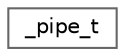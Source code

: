 digraph "Graphical Class Hierarchy"
{
 // LATEX_PDF_SIZE
  bgcolor="transparent";
  edge [fontname=Helvetica,fontsize=10,labelfontname=Helvetica,labelfontsize=10];
  node [fontname=Helvetica,fontsize=10,shape=box,height=0.2,width=0.4];
  rankdir="LR";
  Node0 [label="_pipe_t",height=0.2,width=0.4,color="grey40", fillcolor="white", style="filled",URL="$struct__pipe__t.html",tooltip=" "];
}
